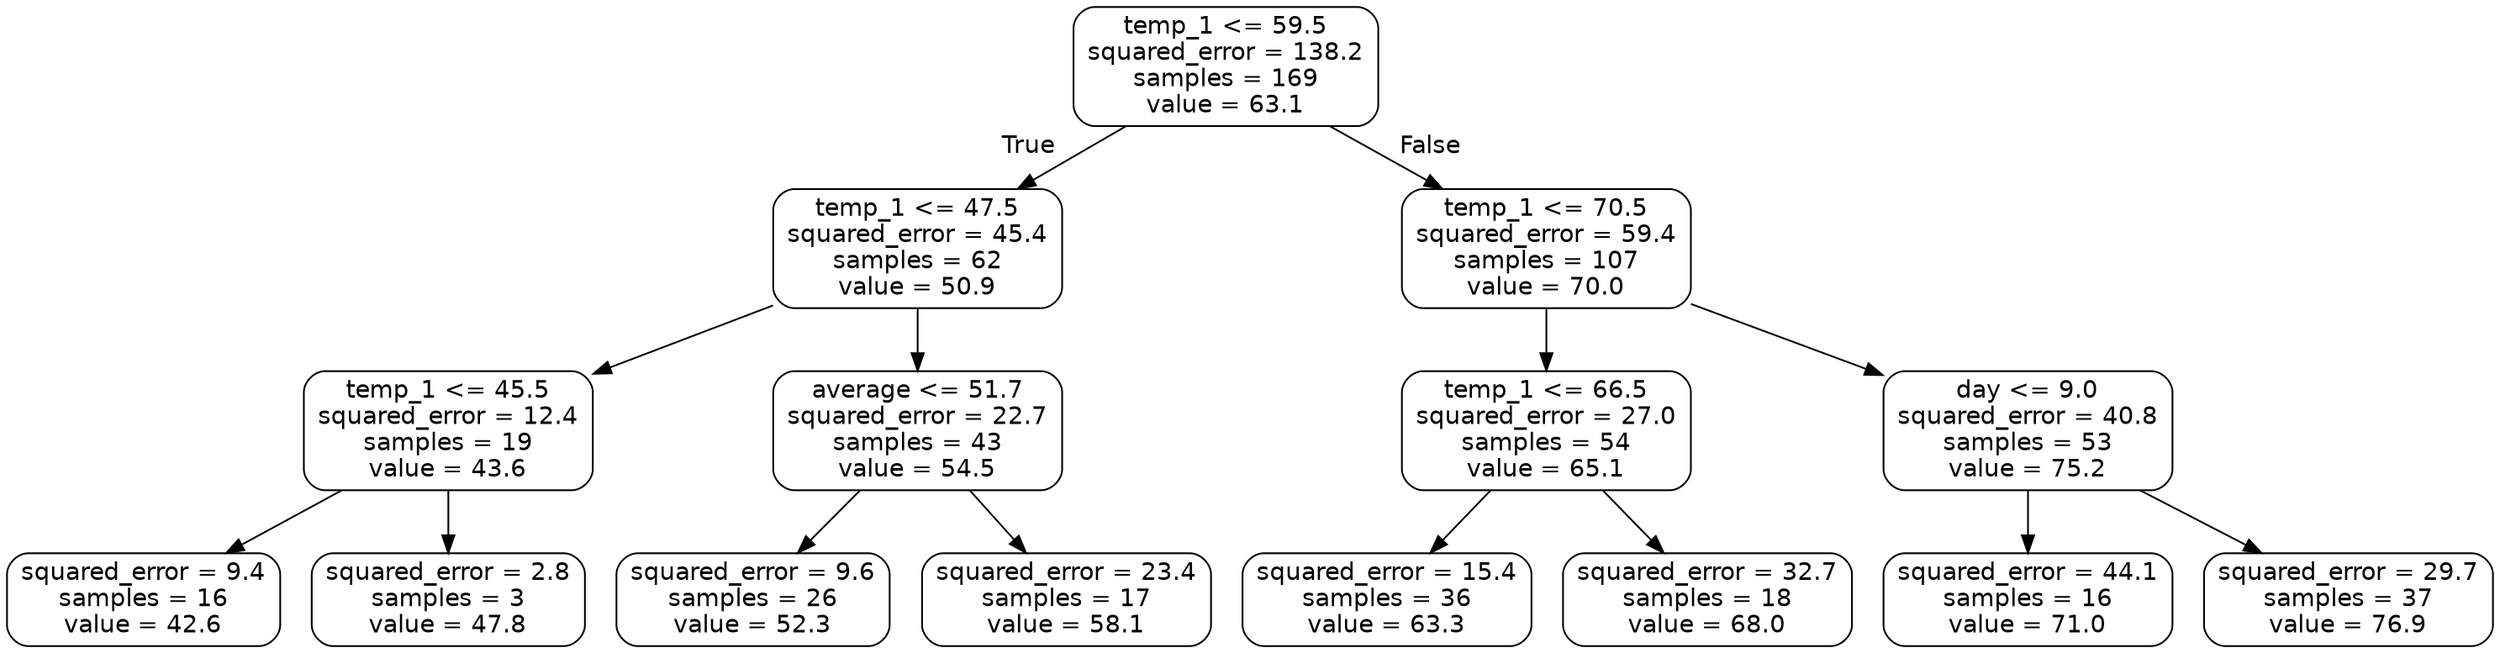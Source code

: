 digraph Tree {
node [shape=box, style="rounded", color="black", fontname="helvetica"] ;
edge [fontname="helvetica"] ;
0 [label="temp_1 <= 59.5\nsquared_error = 138.2\nsamples = 169\nvalue = 63.1"] ;
1 [label="temp_1 <= 47.5\nsquared_error = 45.4\nsamples = 62\nvalue = 50.9"] ;
0 -> 1 [labeldistance=2.5, labelangle=45, headlabel="True"] ;
2 [label="temp_1 <= 45.5\nsquared_error = 12.4\nsamples = 19\nvalue = 43.6"] ;
1 -> 2 ;
3 [label="squared_error = 9.4\nsamples = 16\nvalue = 42.6"] ;
2 -> 3 ;
4 [label="squared_error = 2.8\nsamples = 3\nvalue = 47.8"] ;
2 -> 4 ;
5 [label="average <= 51.7\nsquared_error = 22.7\nsamples = 43\nvalue = 54.5"] ;
1 -> 5 ;
6 [label="squared_error = 9.6\nsamples = 26\nvalue = 52.3"] ;
5 -> 6 ;
7 [label="squared_error = 23.4\nsamples = 17\nvalue = 58.1"] ;
5 -> 7 ;
8 [label="temp_1 <= 70.5\nsquared_error = 59.4\nsamples = 107\nvalue = 70.0"] ;
0 -> 8 [labeldistance=2.5, labelangle=-45, headlabel="False"] ;
9 [label="temp_1 <= 66.5\nsquared_error = 27.0\nsamples = 54\nvalue = 65.1"] ;
8 -> 9 ;
10 [label="squared_error = 15.4\nsamples = 36\nvalue = 63.3"] ;
9 -> 10 ;
11 [label="squared_error = 32.7\nsamples = 18\nvalue = 68.0"] ;
9 -> 11 ;
12 [label="day <= 9.0\nsquared_error = 40.8\nsamples = 53\nvalue = 75.2"] ;
8 -> 12 ;
13 [label="squared_error = 44.1\nsamples = 16\nvalue = 71.0"] ;
12 -> 13 ;
14 [label="squared_error = 29.7\nsamples = 37\nvalue = 76.9"] ;
12 -> 14 ;
}
